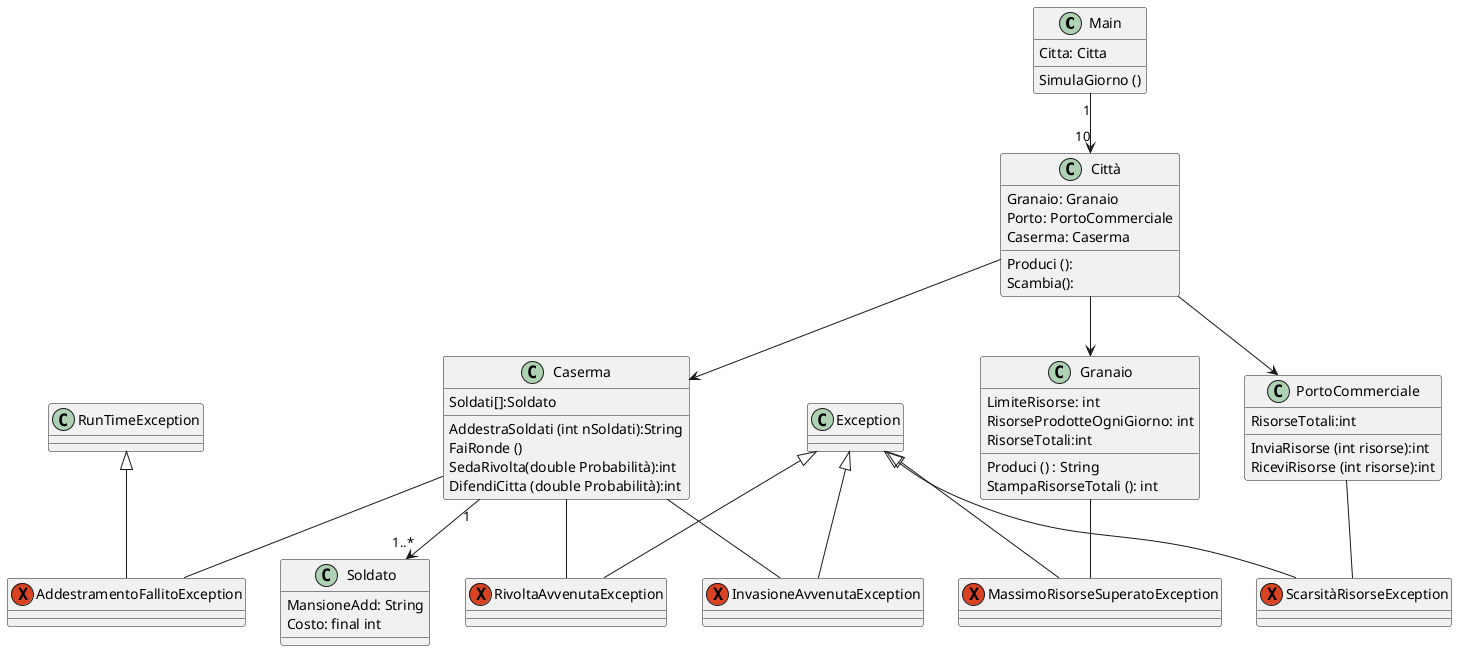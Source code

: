 @startuml
class Main {
Citta: Citta
SimulaGiorno ()
}
class Città {
Granaio: Granaio
Porto: PortoCommerciale
Caserma: Caserma
Produci ():
Scambia():
}

class Granaio {
LimiteRisorse: int
RisorseProdotteOgniGiorno: int
RisorseTotali:int
Produci () : String
StampaRisorseTotali (): int

}

class PortoCommerciale {
RisorseTotali:int
InviaRisorse (int risorse):int
RiceviRisorse (int risorse):int
}

class Caserma {
Soldati[]:Soldato
AddestraSoldati (int nSoldati):String
FaiRonde ()
SedaRivolta(double Probabilità):int
DifendiCitta (double Probabilità):int
}
class Soldato {
MansioneAdd: String
Costo: final int
}

exception MassimoRisorseSuperatoException extends Exception {
}
exception ScarsitàRisorseException extends Exception {
}
exception AddestramentoFallitoException extends RunTimeException {
}
exception InvasioneAvvenutaException extends Exception {
}
exception RivoltaAvvenutaException extends Exception{
}

Main "1"--> "10" Città
Caserma -- AddestramentoFallitoException
Caserma -- InvasioneAvvenutaException
Caserma -- RivoltaAvvenutaException
Città --> Caserma
Città --> Granaio
Città --> PortoCommerciale
Caserma "1" --> "1..*" Soldato
Granaio -- MassimoRisorseSuperatoException
PortoCommerciale -- ScarsitàRisorseException
@enduml


